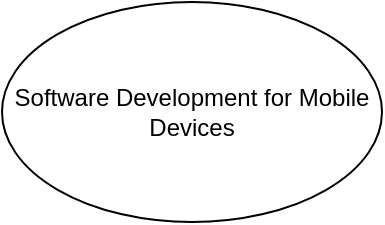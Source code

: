 <mxfile version="13.10.6" type="github">
  <diagram id="_IcGMIGTIdPKFYpLK2mo" name="Page-1">
    <mxGraphModel dx="1422" dy="794" grid="1" gridSize="10" guides="1" tooltips="1" connect="1" arrows="1" fold="1" page="1" pageScale="1" pageWidth="850" pageHeight="1100" math="0" shadow="0">
      <root>
        <mxCell id="0" />
        <mxCell id="1" parent="0" />
        <mxCell id="GZ2_ms9fhdKO5eDh5p_e-1" value="Software Development for Mobile Devices" style="ellipse;whiteSpace=wrap;html=1;" vertex="1" parent="1">
          <mxGeometry x="290" y="260" width="190" height="110" as="geometry" />
        </mxCell>
      </root>
    </mxGraphModel>
  </diagram>
</mxfile>
